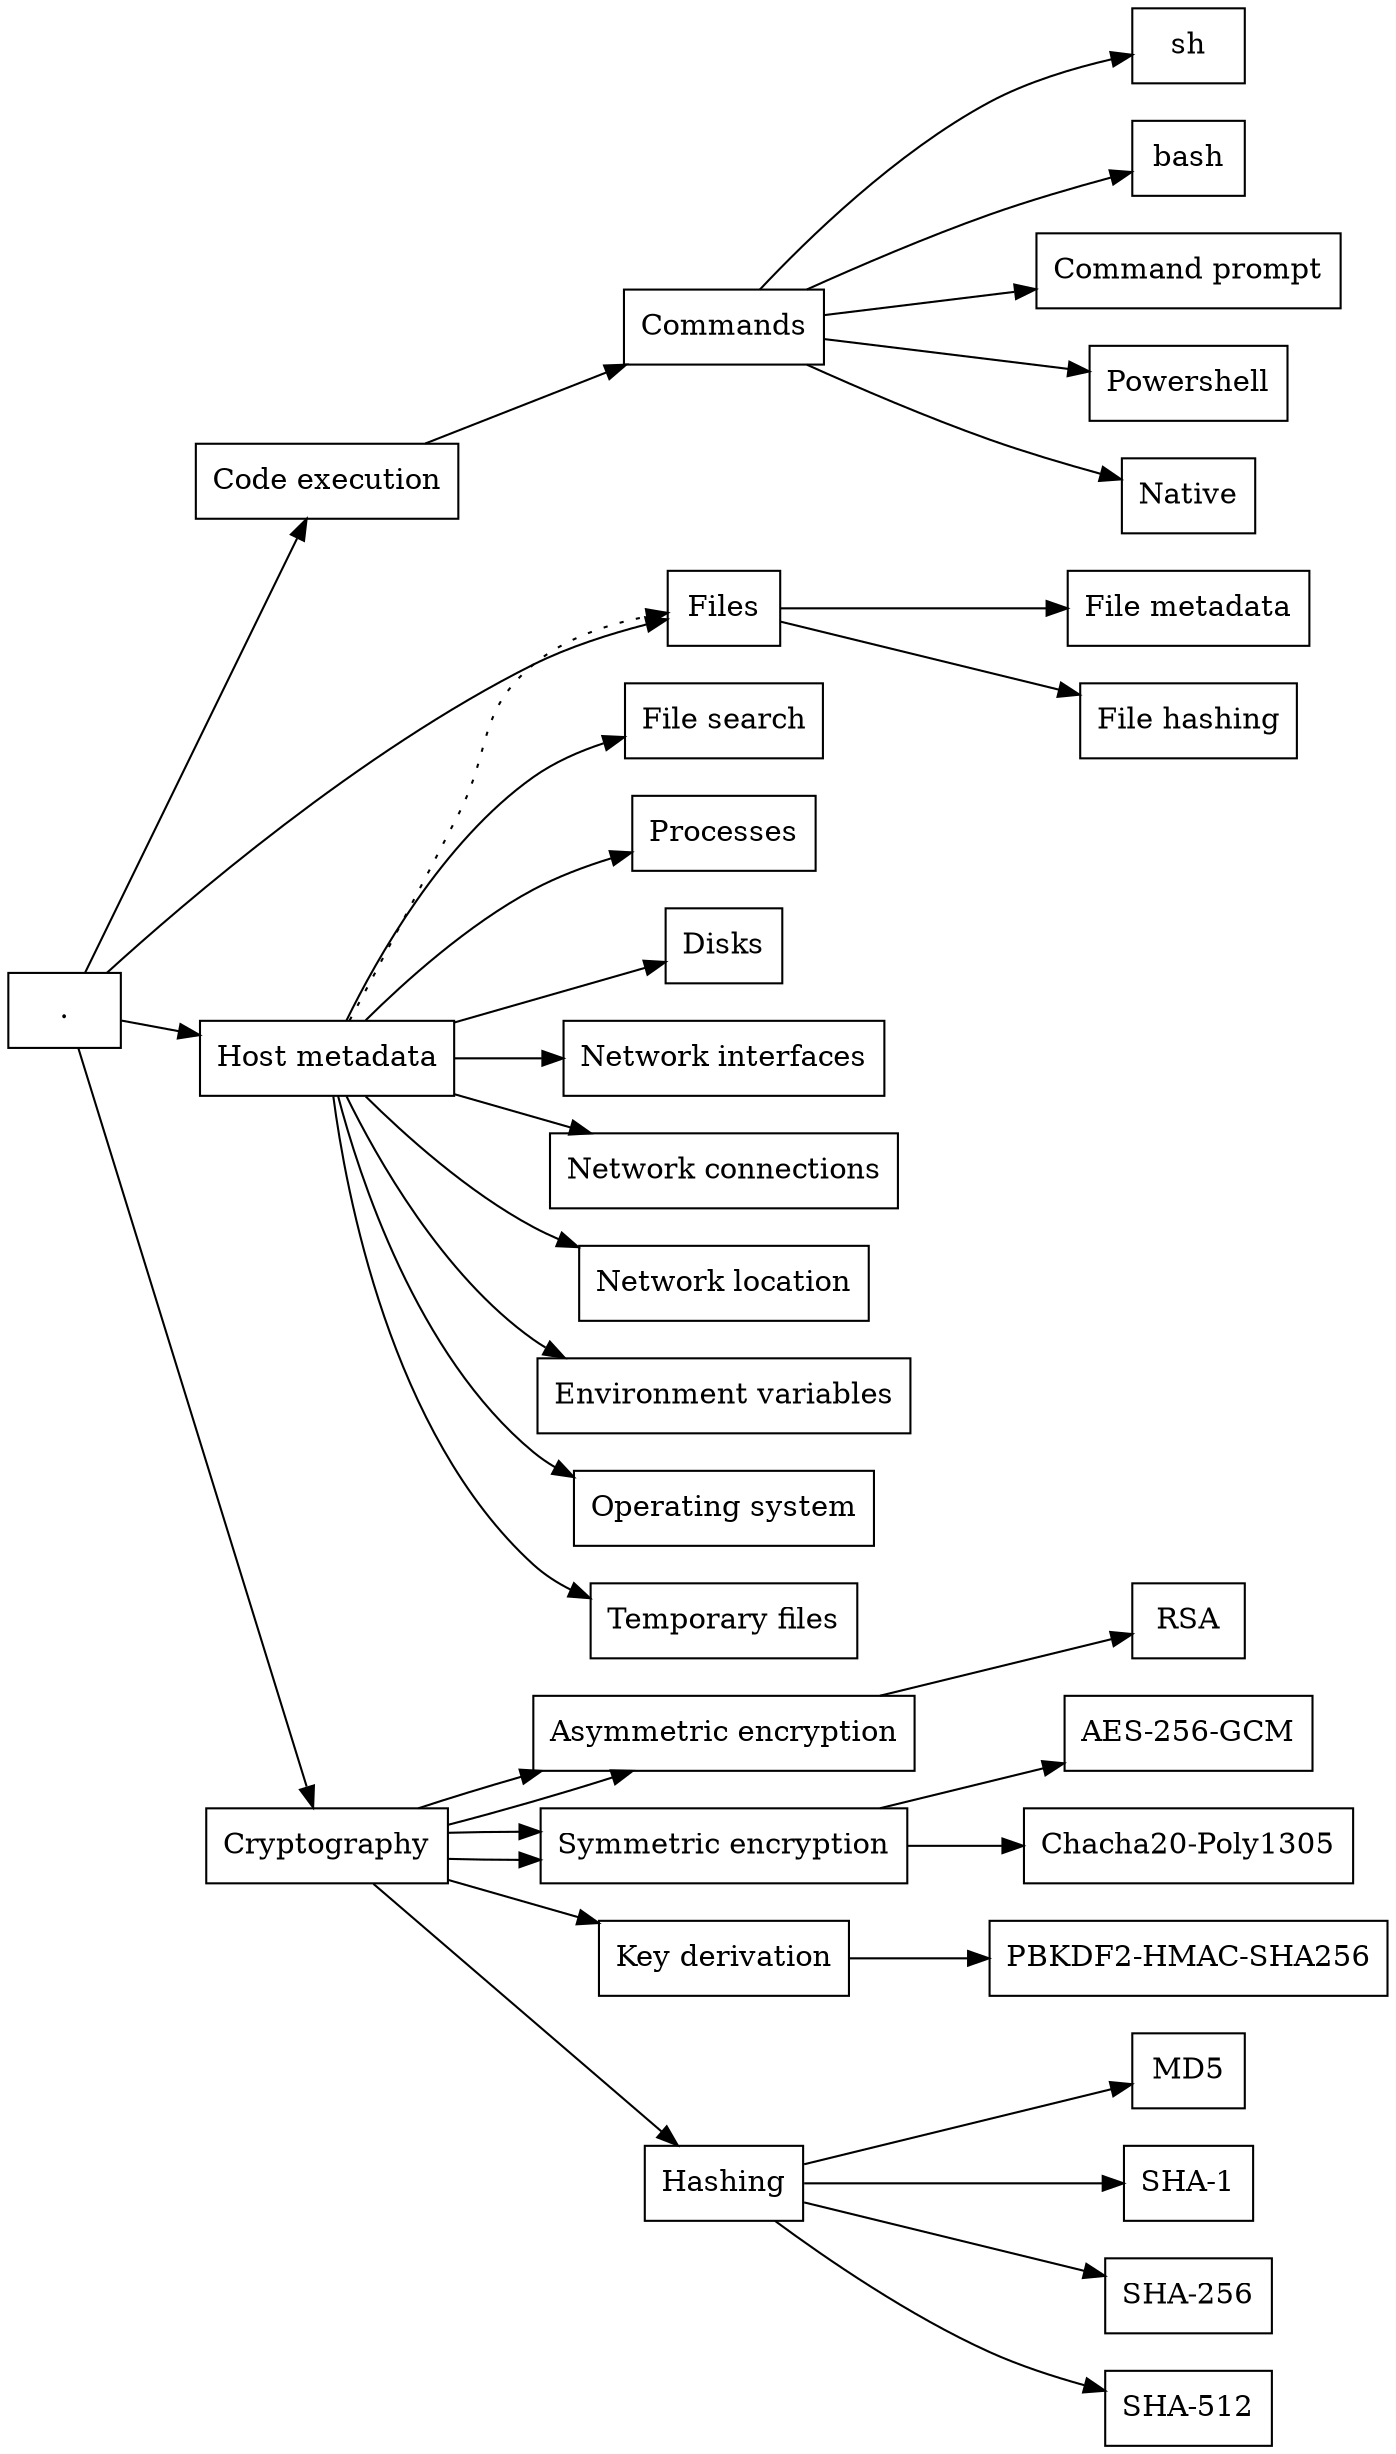 digraph G {
  rankdir = LR;
  node [shape = box;];
  
  root [label = ".";];

  // Code execution
  code_execution [label = "Code execution";];
  commands [label = "Commands";];   
  sh [label = "sh";];
  bash [label = "bash";];
  command_prompt [label = "Command prompt";];
  powershell [label = "Powershell";];
  native [label = "Native";];

  root -> code_execution -> commands;
  commands -> sh;
  commands -> bash;
  commands -> command_prompt;
  commands -> powershell;
  commands -> native;

  // Host information
  host_metadata [label = "Host metadata";];
  files [label = "Files";];
  file_metadata [label = "File metadata";];
  file_hashing [label = "File hashing";];
  file_search [label = "File search";];
  processes [label = "Processes";];
  disks [label = "Disks";];
  network_interfaces [label = "Network interfaces";];
  network_connections [label = "Network connections";];
  network_location [label = "Network location";];
  environment_variables [label = "Environment variables";];
  operating_system [label = "Operating system";];
  temporary_files [label = "Temporary files";];

  root -> host_metadata;
  host_metadata -> file_search;
  root -> files;
  files -> file_metadata;
  files -> file_hashing;
  host_metadata -> files [style=dotted];
  host_metadata -> processes;
  host_metadata -> disks;
  host_metadata -> network_interfaces;
  host_metadata -> network_connections;
  host_metadata -> network_location;
  host_metadata -> environment_variables;
  host_metadata -> operating_system;
  host_metadata -> temporary_files;

  // Cryptography
  cryptography [label = "Cryptography";];
  asymmetric_encryption [label = "Asymmetric encryption";];
  rsa [label = "RSA";];
  symmetric_encryption [label = "Symmetric encryption";];
  aes_256_gcm [label = "AES-256-GCM";];
  chacha20_poly1305 [label = "Chacha20-Poly1305";];
  key_derivation [label = "Key derivation";];
  pbkdf2_hmac_sha256 [label = "PBKDF2-HMAC-SHA256";];
  hashing [label = "Hashing";];
  md5 [label = "MD5";];
  sha1 [label = "SHA-1";];
  sha256 [label = "SHA-256";];
  sha512 [label = "SHA-512";];

  root -> cryptography;
  cryptography -> asymmetric_encryption;
  cryptography -> asymmetric_encryption -> rsa;
  cryptography -> symmetric_encryption -> aes_256_gcm;
  cryptography -> symmetric_encryption -> chacha20_poly1305;
  cryptography -> key_derivation -> pbkdf2_hmac_sha256;
  cryptography -> hashing;
  hashing -> md5;
  hashing -> sha1;
  hashing -> sha256;
  hashing -> sha512;
}